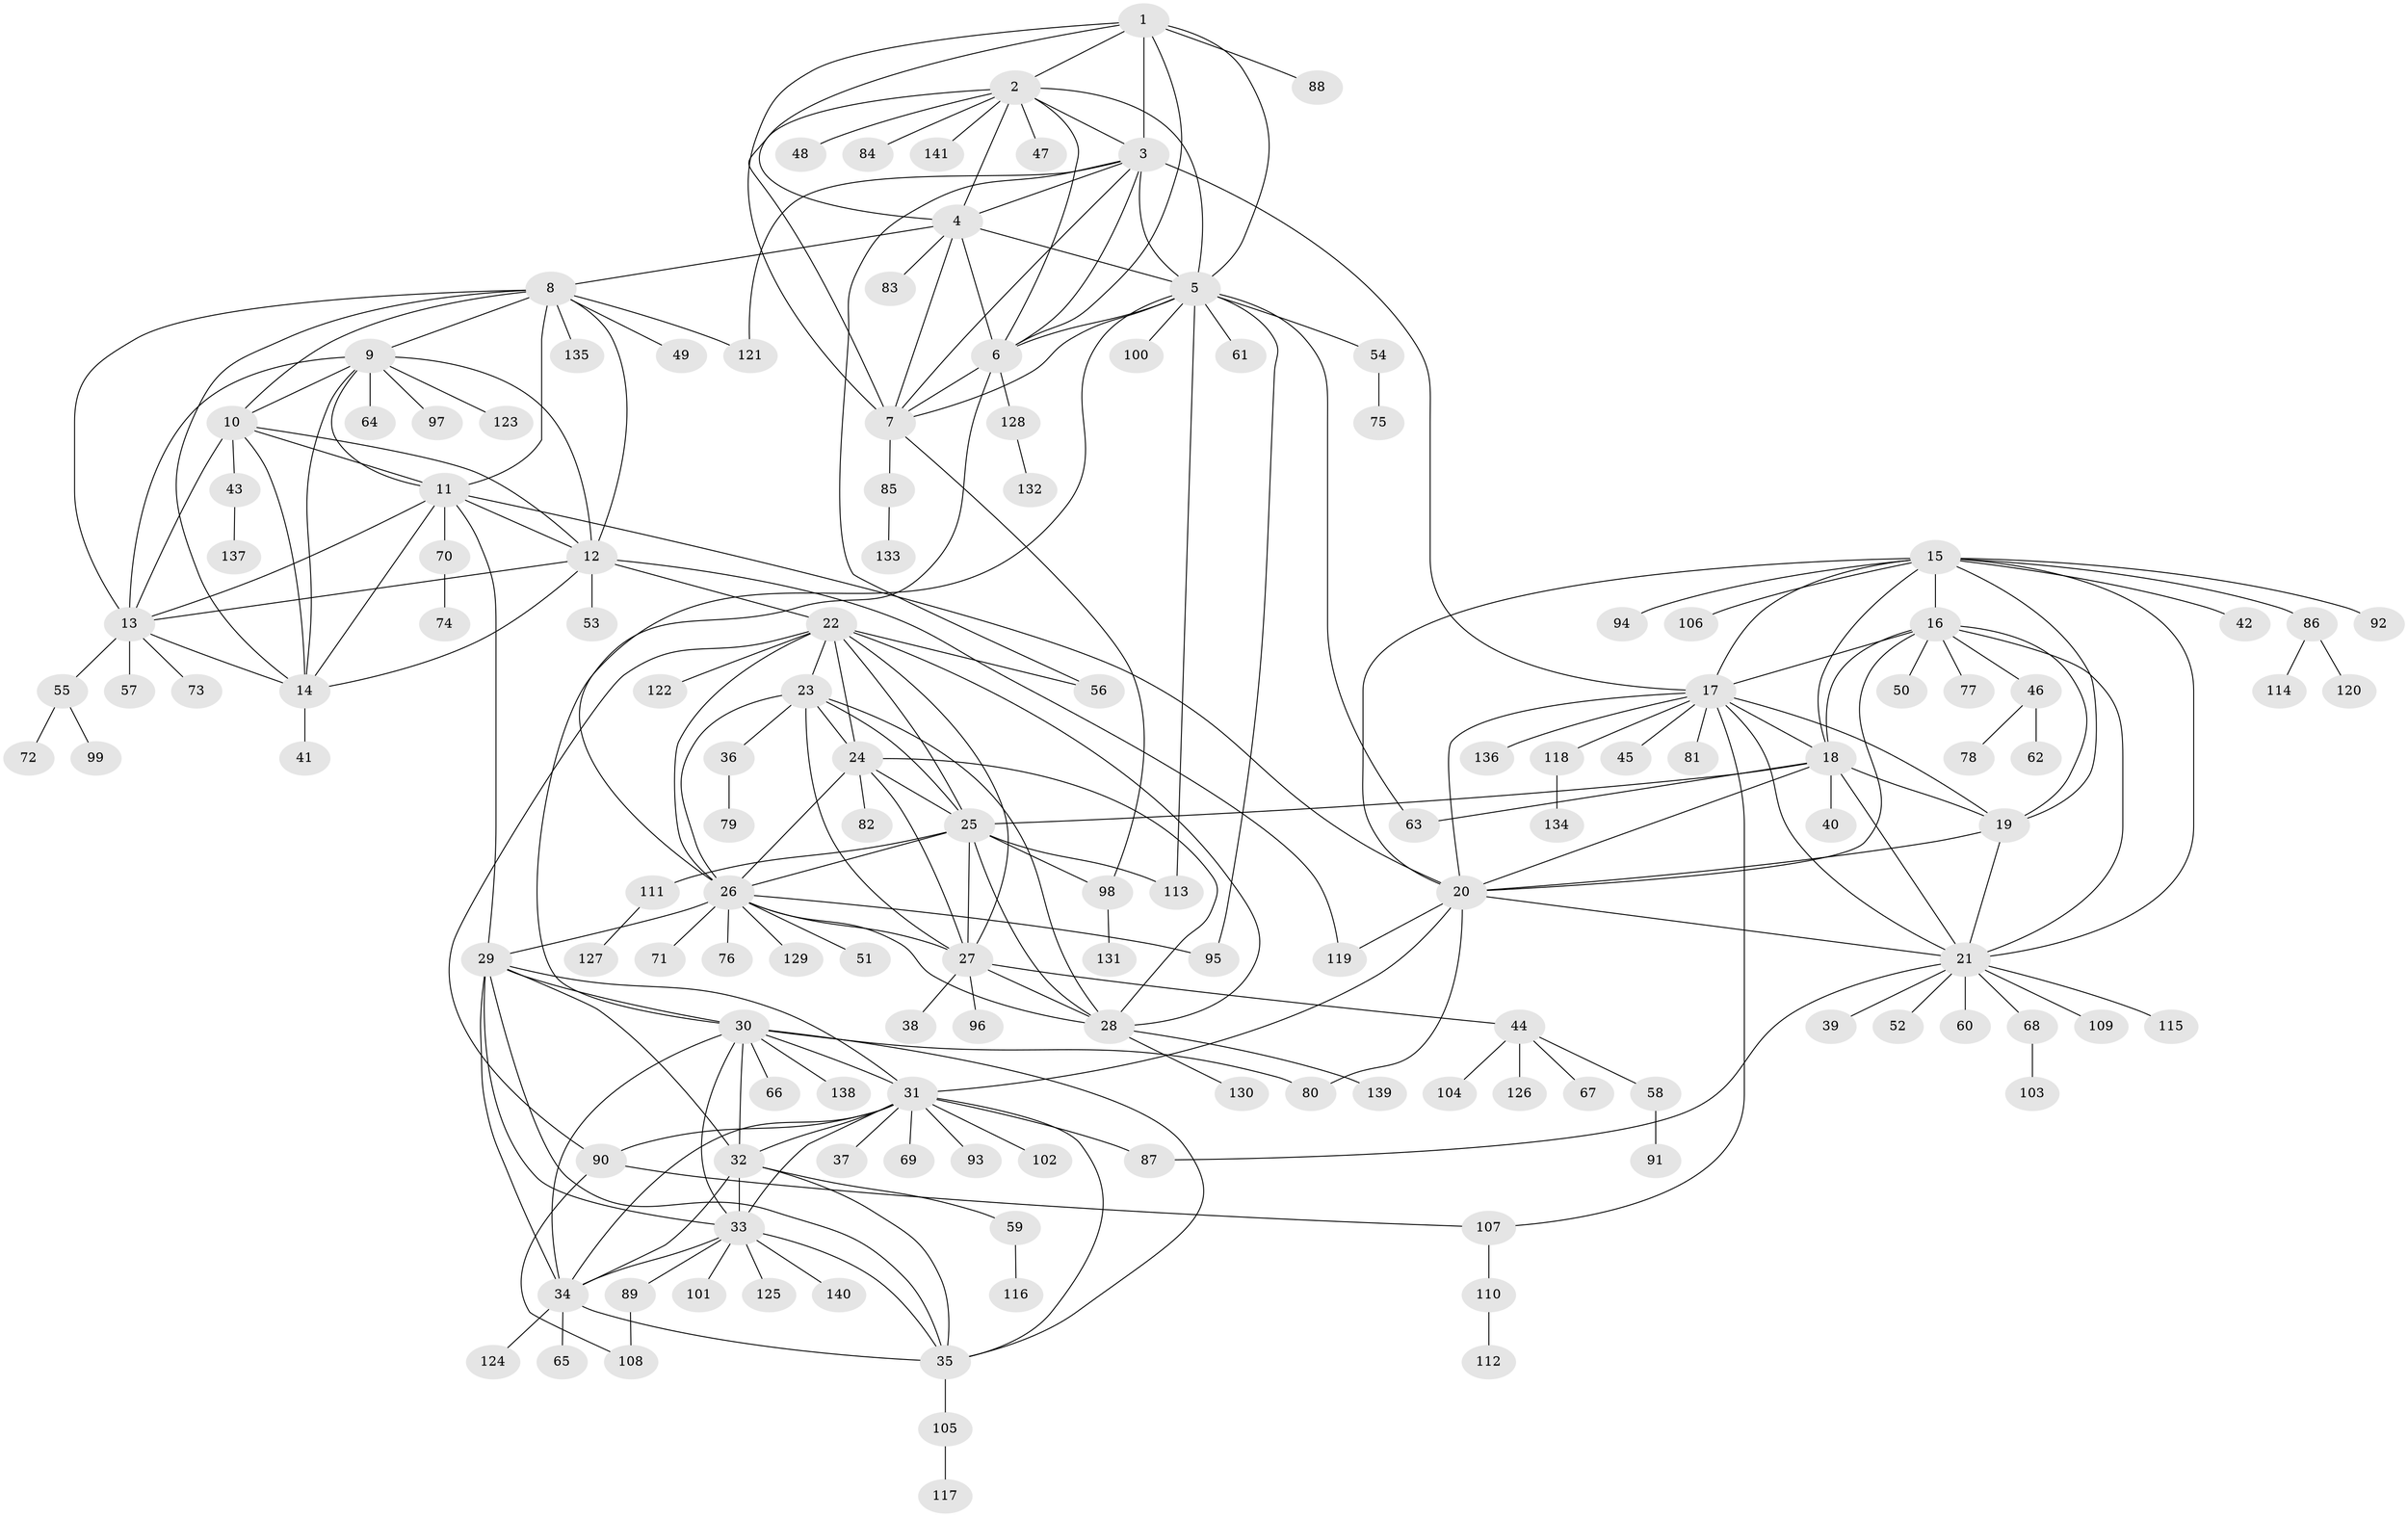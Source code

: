 // coarse degree distribution, {13: 0.023255813953488372, 7: 0.046511627906976744, 5: 0.046511627906976744, 9: 0.046511627906976744, 6: 0.06976744186046512, 3: 0.09302325581395349, 11: 0.023255813953488372, 12: 0.023255813953488372, 2: 0.18604651162790697, 4: 0.06976744186046512, 1: 0.37209302325581395}
// Generated by graph-tools (version 1.1) at 2025/52/03/04/25 22:52:07]
// undirected, 141 vertices, 233 edges
graph export_dot {
  node [color=gray90,style=filled];
  1;
  2;
  3;
  4;
  5;
  6;
  7;
  8;
  9;
  10;
  11;
  12;
  13;
  14;
  15;
  16;
  17;
  18;
  19;
  20;
  21;
  22;
  23;
  24;
  25;
  26;
  27;
  28;
  29;
  30;
  31;
  32;
  33;
  34;
  35;
  36;
  37;
  38;
  39;
  40;
  41;
  42;
  43;
  44;
  45;
  46;
  47;
  48;
  49;
  50;
  51;
  52;
  53;
  54;
  55;
  56;
  57;
  58;
  59;
  60;
  61;
  62;
  63;
  64;
  65;
  66;
  67;
  68;
  69;
  70;
  71;
  72;
  73;
  74;
  75;
  76;
  77;
  78;
  79;
  80;
  81;
  82;
  83;
  84;
  85;
  86;
  87;
  88;
  89;
  90;
  91;
  92;
  93;
  94;
  95;
  96;
  97;
  98;
  99;
  100;
  101;
  102;
  103;
  104;
  105;
  106;
  107;
  108;
  109;
  110;
  111;
  112;
  113;
  114;
  115;
  116;
  117;
  118;
  119;
  120;
  121;
  122;
  123;
  124;
  125;
  126;
  127;
  128;
  129;
  130;
  131;
  132;
  133;
  134;
  135;
  136;
  137;
  138;
  139;
  140;
  141;
  1 -- 2;
  1 -- 3;
  1 -- 4;
  1 -- 5;
  1 -- 6;
  1 -- 7;
  1 -- 88;
  2 -- 3;
  2 -- 4;
  2 -- 5;
  2 -- 6;
  2 -- 7;
  2 -- 47;
  2 -- 48;
  2 -- 84;
  2 -- 141;
  3 -- 4;
  3 -- 5;
  3 -- 6;
  3 -- 7;
  3 -- 17;
  3 -- 56;
  3 -- 121;
  4 -- 5;
  4 -- 6;
  4 -- 7;
  4 -- 8;
  4 -- 83;
  5 -- 6;
  5 -- 7;
  5 -- 30;
  5 -- 54;
  5 -- 61;
  5 -- 63;
  5 -- 95;
  5 -- 100;
  5 -- 113;
  6 -- 7;
  6 -- 26;
  6 -- 128;
  7 -- 85;
  7 -- 98;
  8 -- 9;
  8 -- 10;
  8 -- 11;
  8 -- 12;
  8 -- 13;
  8 -- 14;
  8 -- 49;
  8 -- 121;
  8 -- 135;
  9 -- 10;
  9 -- 11;
  9 -- 12;
  9 -- 13;
  9 -- 14;
  9 -- 64;
  9 -- 97;
  9 -- 123;
  10 -- 11;
  10 -- 12;
  10 -- 13;
  10 -- 14;
  10 -- 43;
  11 -- 12;
  11 -- 13;
  11 -- 14;
  11 -- 20;
  11 -- 29;
  11 -- 70;
  12 -- 13;
  12 -- 14;
  12 -- 22;
  12 -- 53;
  12 -- 119;
  13 -- 14;
  13 -- 55;
  13 -- 57;
  13 -- 73;
  14 -- 41;
  15 -- 16;
  15 -- 17;
  15 -- 18;
  15 -- 19;
  15 -- 20;
  15 -- 21;
  15 -- 42;
  15 -- 86;
  15 -- 92;
  15 -- 94;
  15 -- 106;
  16 -- 17;
  16 -- 18;
  16 -- 19;
  16 -- 20;
  16 -- 21;
  16 -- 46;
  16 -- 50;
  16 -- 77;
  17 -- 18;
  17 -- 19;
  17 -- 20;
  17 -- 21;
  17 -- 45;
  17 -- 81;
  17 -- 107;
  17 -- 118;
  17 -- 136;
  18 -- 19;
  18 -- 20;
  18 -- 21;
  18 -- 25;
  18 -- 40;
  18 -- 63;
  19 -- 20;
  19 -- 21;
  20 -- 21;
  20 -- 31;
  20 -- 80;
  20 -- 119;
  21 -- 39;
  21 -- 52;
  21 -- 60;
  21 -- 68;
  21 -- 87;
  21 -- 109;
  21 -- 115;
  22 -- 23;
  22 -- 24;
  22 -- 25;
  22 -- 26;
  22 -- 27;
  22 -- 28;
  22 -- 56;
  22 -- 90;
  22 -- 122;
  23 -- 24;
  23 -- 25;
  23 -- 26;
  23 -- 27;
  23 -- 28;
  23 -- 36;
  24 -- 25;
  24 -- 26;
  24 -- 27;
  24 -- 28;
  24 -- 82;
  25 -- 26;
  25 -- 27;
  25 -- 28;
  25 -- 98;
  25 -- 111;
  25 -- 113;
  26 -- 27;
  26 -- 28;
  26 -- 29;
  26 -- 51;
  26 -- 71;
  26 -- 76;
  26 -- 95;
  26 -- 129;
  27 -- 28;
  27 -- 38;
  27 -- 44;
  27 -- 96;
  28 -- 130;
  28 -- 139;
  29 -- 30;
  29 -- 31;
  29 -- 32;
  29 -- 33;
  29 -- 34;
  29 -- 35;
  30 -- 31;
  30 -- 32;
  30 -- 33;
  30 -- 34;
  30 -- 35;
  30 -- 66;
  30 -- 80;
  30 -- 138;
  31 -- 32;
  31 -- 33;
  31 -- 34;
  31 -- 35;
  31 -- 37;
  31 -- 69;
  31 -- 87;
  31 -- 90;
  31 -- 93;
  31 -- 102;
  32 -- 33;
  32 -- 34;
  32 -- 35;
  32 -- 59;
  33 -- 34;
  33 -- 35;
  33 -- 89;
  33 -- 101;
  33 -- 125;
  33 -- 140;
  34 -- 35;
  34 -- 65;
  34 -- 124;
  35 -- 105;
  36 -- 79;
  43 -- 137;
  44 -- 58;
  44 -- 67;
  44 -- 104;
  44 -- 126;
  46 -- 62;
  46 -- 78;
  54 -- 75;
  55 -- 72;
  55 -- 99;
  58 -- 91;
  59 -- 116;
  68 -- 103;
  70 -- 74;
  85 -- 133;
  86 -- 114;
  86 -- 120;
  89 -- 108;
  90 -- 107;
  90 -- 108;
  98 -- 131;
  105 -- 117;
  107 -- 110;
  110 -- 112;
  111 -- 127;
  118 -- 134;
  128 -- 132;
}
